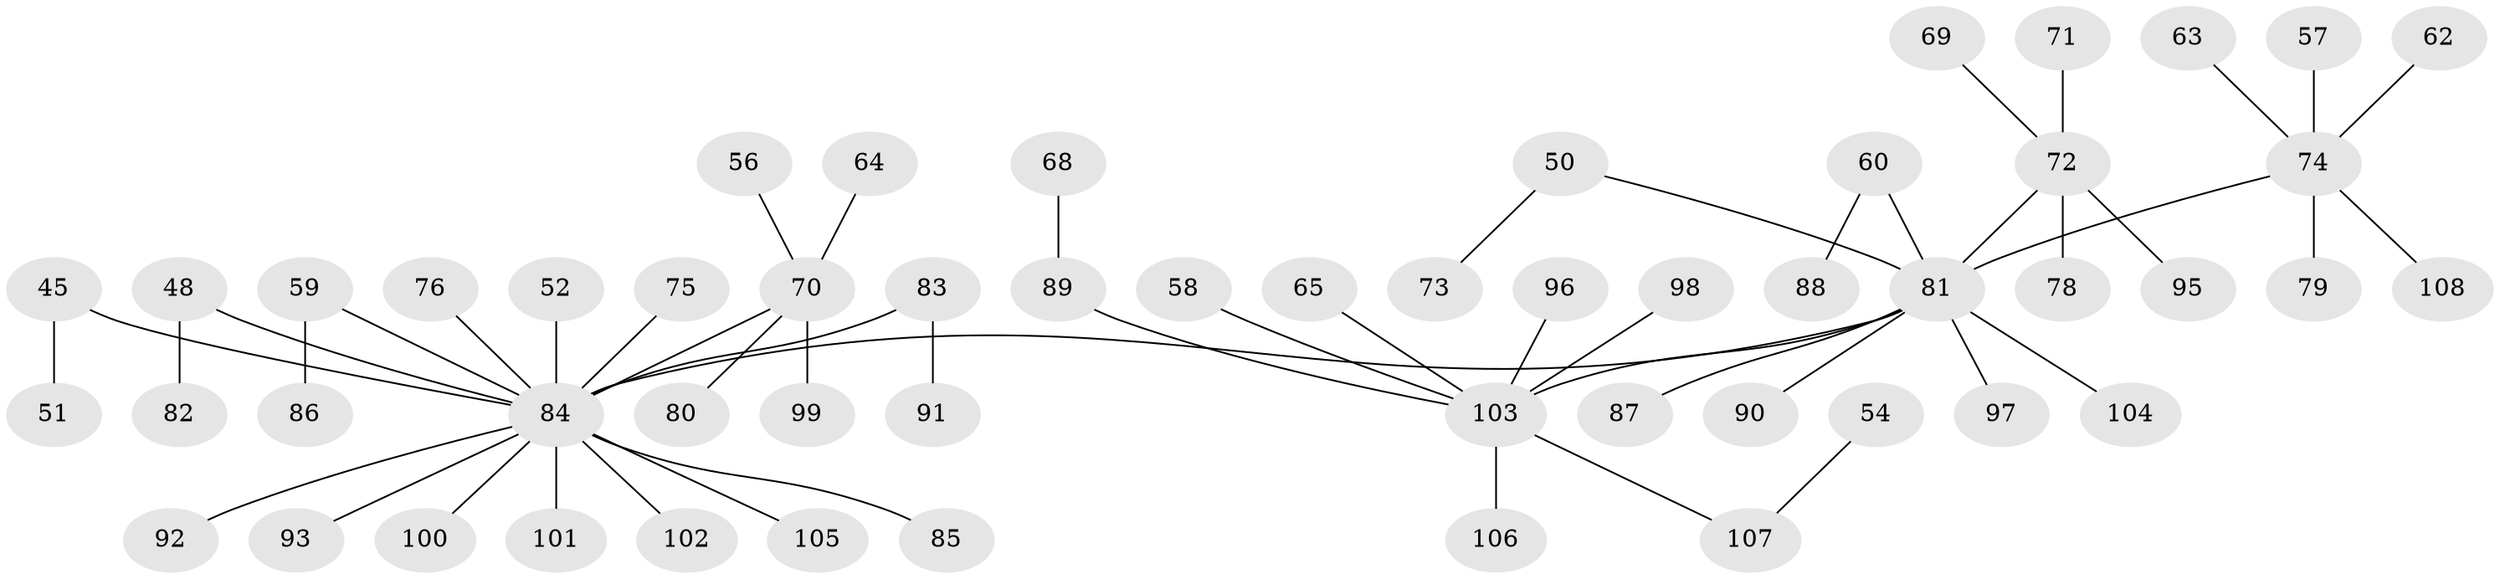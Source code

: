 // original degree distribution, {6: 0.009259259259259259, 4: 0.07407407407407407, 7: 0.009259259259259259, 2: 0.25, 1: 0.5, 3: 0.1111111111111111, 5: 0.046296296296296294}
// Generated by graph-tools (version 1.1) at 2025/52/03/09/25 04:52:40]
// undirected, 54 vertices, 53 edges
graph export_dot {
graph [start="1"]
  node [color=gray90,style=filled];
  45;
  48 [super="+44"];
  50 [super="+35+49"];
  51;
  52;
  54;
  56;
  57;
  58;
  59;
  60;
  62;
  63;
  64;
  65;
  68;
  69;
  70 [super="+47+55"];
  71;
  72 [super="+67"];
  73;
  74 [super="+30"];
  75;
  76;
  78;
  79;
  80;
  81 [super="+6+14+61+77+42+46"];
  82;
  83;
  84 [super="+26+40+25+41"];
  85;
  86;
  87;
  88;
  89 [super="+66"];
  90;
  91;
  92;
  93;
  95;
  96;
  97;
  98;
  99;
  100;
  101;
  102;
  103 [super="+27+53+94"];
  104;
  105;
  106;
  107 [super="+34"];
  108;
  45 -- 51;
  45 -- 84;
  48 -- 82;
  48 -- 84;
  50 -- 73;
  50 -- 81;
  52 -- 84;
  54 -- 107;
  56 -- 70;
  57 -- 74;
  58 -- 103;
  59 -- 86;
  59 -- 84;
  60 -- 88;
  60 -- 81;
  62 -- 74;
  63 -- 74;
  64 -- 70;
  65 -- 103;
  68 -- 89;
  69 -- 72;
  70 -- 80;
  70 -- 99;
  70 -- 84;
  71 -- 72;
  72 -- 95;
  72 -- 78;
  72 -- 81;
  74 -- 79;
  74 -- 81;
  74 -- 108;
  75 -- 84;
  76 -- 84;
  81 -- 90;
  81 -- 97;
  81 -- 103;
  81 -- 104;
  81 -- 84;
  81 -- 87;
  83 -- 91;
  83 -- 84;
  84 -- 105;
  84 -- 92;
  84 -- 100;
  84 -- 101;
  84 -- 102;
  84 -- 85;
  84 -- 93;
  89 -- 103;
  96 -- 103;
  98 -- 103;
  103 -- 106;
  103 -- 107;
}
